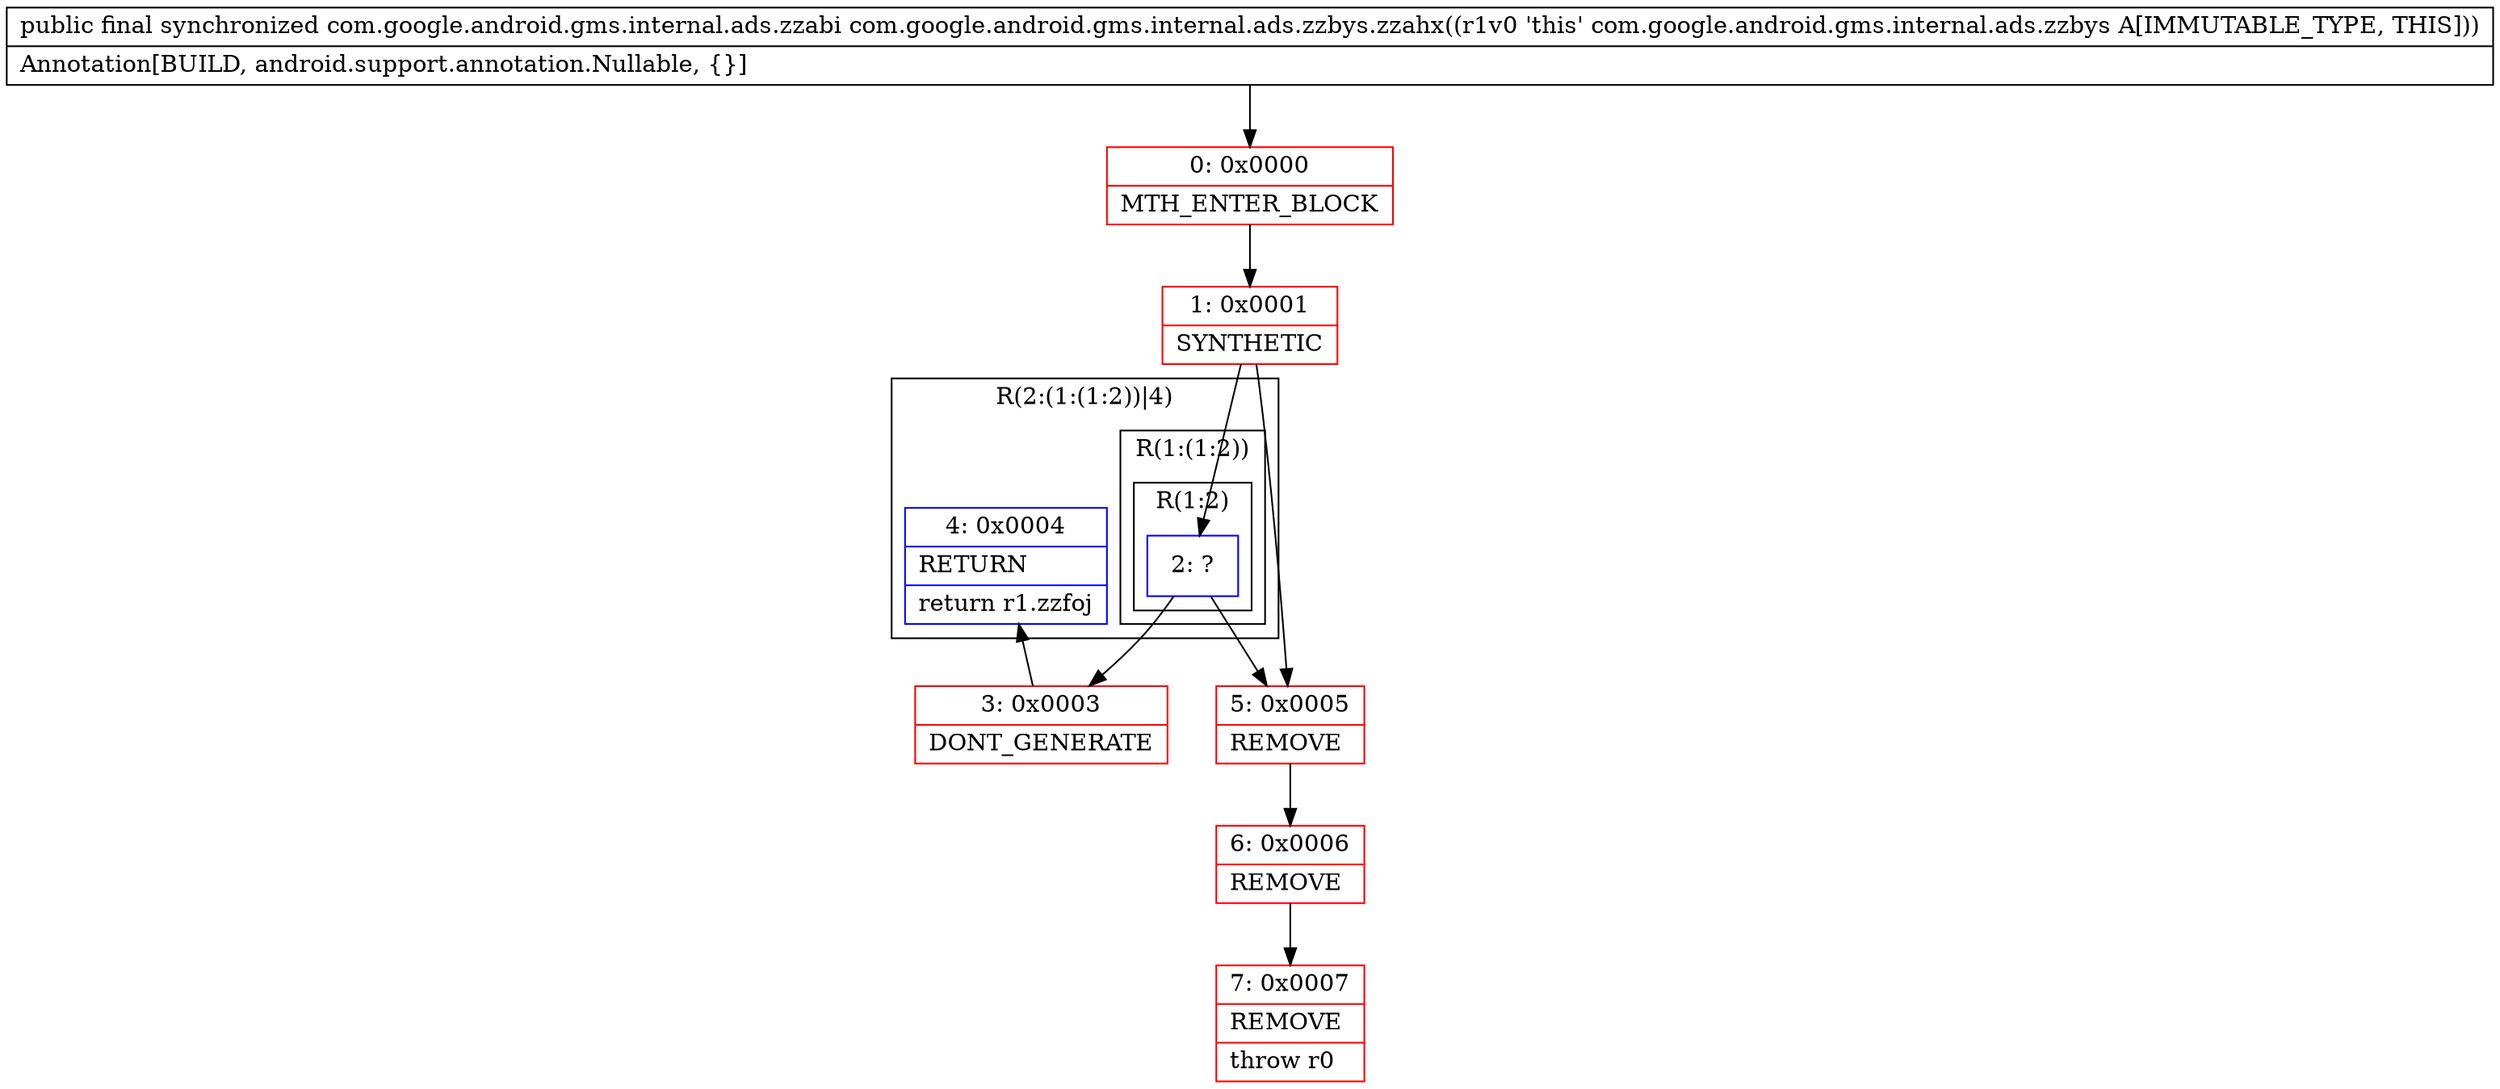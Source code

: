 digraph "CFG forcom.google.android.gms.internal.ads.zzbys.zzahx()Lcom\/google\/android\/gms\/internal\/ads\/zzabi;" {
subgraph cluster_Region_27593341 {
label = "R(2:(1:(1:2))|4)";
node [shape=record,color=blue];
subgraph cluster_Region_859007216 {
label = "R(1:(1:2))";
node [shape=record,color=blue];
subgraph cluster_Region_37012244 {
label = "R(1:2)";
node [shape=record,color=blue];
Node_2 [shape=record,label="{2\:\ ?}"];
}
}
Node_4 [shape=record,label="{4\:\ 0x0004|RETURN\l|return r1.zzfoj\l}"];
}
Node_0 [shape=record,color=red,label="{0\:\ 0x0000|MTH_ENTER_BLOCK\l}"];
Node_1 [shape=record,color=red,label="{1\:\ 0x0001|SYNTHETIC\l}"];
Node_3 [shape=record,color=red,label="{3\:\ 0x0003|DONT_GENERATE\l}"];
Node_5 [shape=record,color=red,label="{5\:\ 0x0005|REMOVE\l}"];
Node_6 [shape=record,color=red,label="{6\:\ 0x0006|REMOVE\l}"];
Node_7 [shape=record,color=red,label="{7\:\ 0x0007|REMOVE\l|throw r0\l}"];
MethodNode[shape=record,label="{public final synchronized com.google.android.gms.internal.ads.zzabi com.google.android.gms.internal.ads.zzbys.zzahx((r1v0 'this' com.google.android.gms.internal.ads.zzbys A[IMMUTABLE_TYPE, THIS]))  | Annotation[BUILD, android.support.annotation.Nullable, \{\}]\l}"];
MethodNode -> Node_0;
Node_2 -> Node_3;
Node_2 -> Node_5;
Node_0 -> Node_1;
Node_1 -> Node_2;
Node_1 -> Node_5;
Node_3 -> Node_4;
Node_5 -> Node_6;
Node_6 -> Node_7;
}


